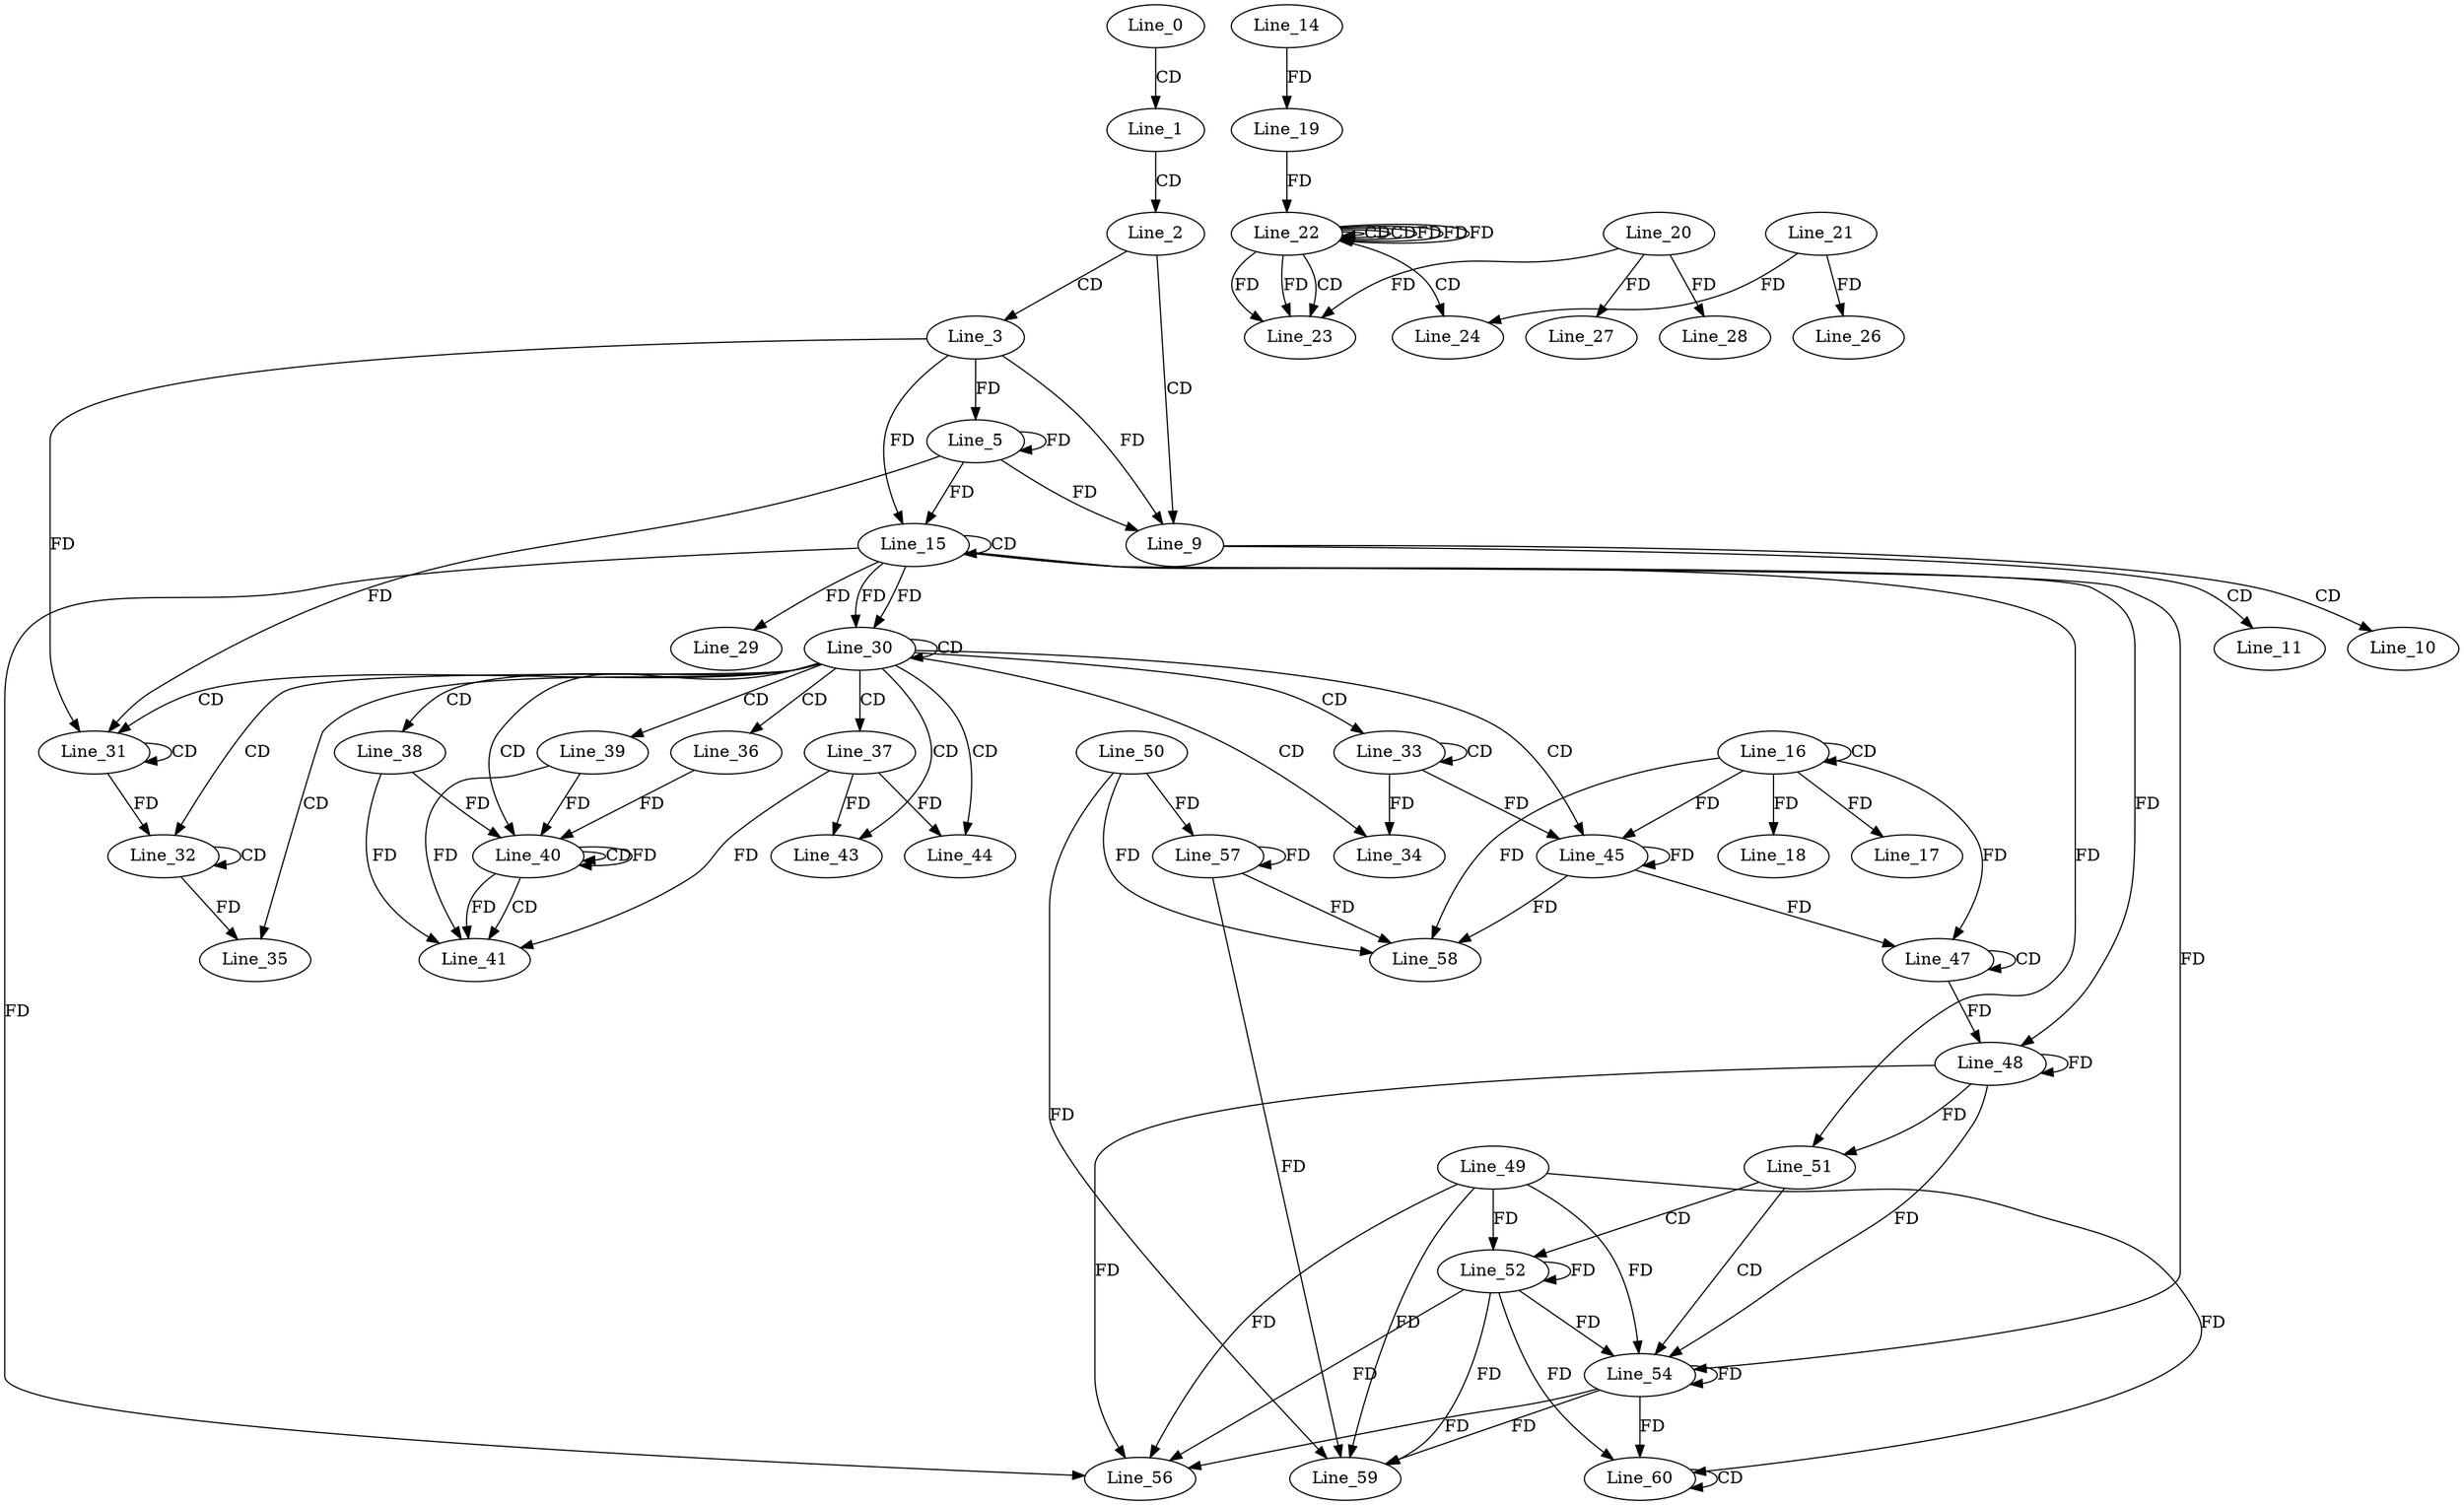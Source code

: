 digraph G {
  Line_0;
  Line_1;
  Line_2;
  Line_3;
  Line_5;
  Line_5;
  Line_9;
  Line_10;
  Line_11;
  Line_15;
  Line_15;
  Line_15;
  Line_15;
  Line_16;
  Line_16;
  Line_17;
  Line_18;
  Line_14;
  Line_19;
  Line_22;
  Line_22;
  Line_22;
  Line_22;
  Line_19;
  Line_22;
  Line_22;
  Line_23;
  Line_20;
  Line_24;
  Line_21;
  Line_26;
  Line_27;
  Line_28;
  Line_29;
  Line_30;
  Line_30;
  Line_31;
  Line_31;
  Line_31;
  Line_32;
  Line_32;
  Line_32;
  Line_32;
  Line_33;
  Line_33;
  Line_34;
  Line_35;
  Line_36;
  Line_37;
  Line_38;
  Line_39;
  Line_40;
  Line_40;
  Line_40;
  Line_41;
  Line_43;
  Line_44;
  Line_45;
  Line_47;
  Line_47;
  Line_48;
  Line_48;
  Line_48;
  Line_48;
  Line_51;
  Line_51;
  Line_52;
  Line_49;
  Line_52;
  Line_54;
  Line_54;
  Line_56;
  Line_56;
  Line_50;
  Line_57;
  Line_58;
  Line_58;
  Line_59;
  Line_60;
  Line_60;
  Line_0 -> Line_1 [ label="CD" ];
  Line_1 -> Line_2 [ label="CD" ];
  Line_2 -> Line_3 [ label="CD" ];
  Line_3 -> Line_5 [ label="FD" ];
  Line_5 -> Line_5 [ label="FD" ];
  Line_2 -> Line_9 [ label="CD" ];
  Line_3 -> Line_9 [ label="FD" ];
  Line_5 -> Line_9 [ label="FD" ];
  Line_9 -> Line_10 [ label="CD" ];
  Line_9 -> Line_11 [ label="CD" ];
  Line_15 -> Line_15 [ label="CD" ];
  Line_3 -> Line_15 [ label="FD" ];
  Line_5 -> Line_15 [ label="FD" ];
  Line_16 -> Line_16 [ label="CD" ];
  Line_16 -> Line_17 [ label="FD" ];
  Line_16 -> Line_18 [ label="FD" ];
  Line_14 -> Line_19 [ label="FD" ];
  Line_22 -> Line_22 [ label="CD" ];
  Line_22 -> Line_22 [ label="CD" ];
  Line_19 -> Line_22 [ label="FD" ];
  Line_22 -> Line_22 [ label="FD" ];
  Line_22 -> Line_23 [ label="CD" ];
  Line_20 -> Line_23 [ label="FD" ];
  Line_22 -> Line_23 [ label="FD" ];
  Line_22 -> Line_23 [ label="FD" ];
  Line_22 -> Line_24 [ label="CD" ];
  Line_21 -> Line_24 [ label="FD" ];
  Line_21 -> Line_26 [ label="FD" ];
  Line_20 -> Line_27 [ label="FD" ];
  Line_20 -> Line_28 [ label="FD" ];
  Line_15 -> Line_29 [ label="FD" ];
  Line_15 -> Line_30 [ label="FD" ];
  Line_30 -> Line_30 [ label="CD" ];
  Line_15 -> Line_30 [ label="FD" ];
  Line_30 -> Line_31 [ label="CD" ];
  Line_31 -> Line_31 [ label="CD" ];
  Line_3 -> Line_31 [ label="FD" ];
  Line_5 -> Line_31 [ label="FD" ];
  Line_30 -> Line_32 [ label="CD" ];
  Line_32 -> Line_32 [ label="CD" ];
  Line_31 -> Line_32 [ label="FD" ];
  Line_30 -> Line_33 [ label="CD" ];
  Line_33 -> Line_33 [ label="CD" ];
  Line_30 -> Line_34 [ label="CD" ];
  Line_33 -> Line_34 [ label="FD" ];
  Line_30 -> Line_35 [ label="CD" ];
  Line_32 -> Line_35 [ label="FD" ];
  Line_30 -> Line_36 [ label="CD" ];
  Line_30 -> Line_37 [ label="CD" ];
  Line_30 -> Line_38 [ label="CD" ];
  Line_30 -> Line_39 [ label="CD" ];
  Line_30 -> Line_40 [ label="CD" ];
  Line_40 -> Line_40 [ label="CD" ];
  Line_40 -> Line_40 [ label="FD" ];
  Line_39 -> Line_40 [ label="FD" ];
  Line_36 -> Line_40 [ label="FD" ];
  Line_38 -> Line_40 [ label="FD" ];
  Line_40 -> Line_41 [ label="CD" ];
  Line_37 -> Line_41 [ label="FD" ];
  Line_38 -> Line_41 [ label="FD" ];
  Line_40 -> Line_41 [ label="FD" ];
  Line_39 -> Line_41 [ label="FD" ];
  Line_30 -> Line_43 [ label="CD" ];
  Line_37 -> Line_43 [ label="FD" ];
  Line_30 -> Line_44 [ label="CD" ];
  Line_37 -> Line_44 [ label="FD" ];
  Line_30 -> Line_45 [ label="CD" ];
  Line_16 -> Line_45 [ label="FD" ];
  Line_45 -> Line_45 [ label="FD" ];
  Line_33 -> Line_45 [ label="FD" ];
  Line_47 -> Line_47 [ label="CD" ];
  Line_16 -> Line_47 [ label="FD" ];
  Line_45 -> Line_47 [ label="FD" ];
  Line_15 -> Line_48 [ label="FD" ];
  Line_48 -> Line_48 [ label="FD" ];
  Line_47 -> Line_48 [ label="FD" ];
  Line_15 -> Line_51 [ label="FD" ];
  Line_48 -> Line_51 [ label="FD" ];
  Line_51 -> Line_52 [ label="CD" ];
  Line_49 -> Line_52 [ label="FD" ];
  Line_52 -> Line_52 [ label="FD" ];
  Line_51 -> Line_54 [ label="CD" ];
  Line_49 -> Line_54 [ label="FD" ];
  Line_52 -> Line_54 [ label="FD" ];
  Line_54 -> Line_54 [ label="FD" ];
  Line_15 -> Line_54 [ label="FD" ];
  Line_48 -> Line_54 [ label="FD" ];
  Line_15 -> Line_56 [ label="FD" ];
  Line_48 -> Line_56 [ label="FD" ];
  Line_49 -> Line_56 [ label="FD" ];
  Line_52 -> Line_56 [ label="FD" ];
  Line_54 -> Line_56 [ label="FD" ];
  Line_50 -> Line_57 [ label="FD" ];
  Line_57 -> Line_57 [ label="FD" ];
  Line_50 -> Line_58 [ label="FD" ];
  Line_57 -> Line_58 [ label="FD" ];
  Line_16 -> Line_58 [ label="FD" ];
  Line_45 -> Line_58 [ label="FD" ];
  Line_49 -> Line_59 [ label="FD" ];
  Line_52 -> Line_59 [ label="FD" ];
  Line_54 -> Line_59 [ label="FD" ];
  Line_50 -> Line_59 [ label="FD" ];
  Line_57 -> Line_59 [ label="FD" ];
  Line_60 -> Line_60 [ label="CD" ];
  Line_49 -> Line_60 [ label="FD" ];
  Line_52 -> Line_60 [ label="FD" ];
  Line_54 -> Line_60 [ label="FD" ];
  Line_22 -> Line_22 [ label="FD" ];
  Line_22 -> Line_22 [ label="FD" ];
}
